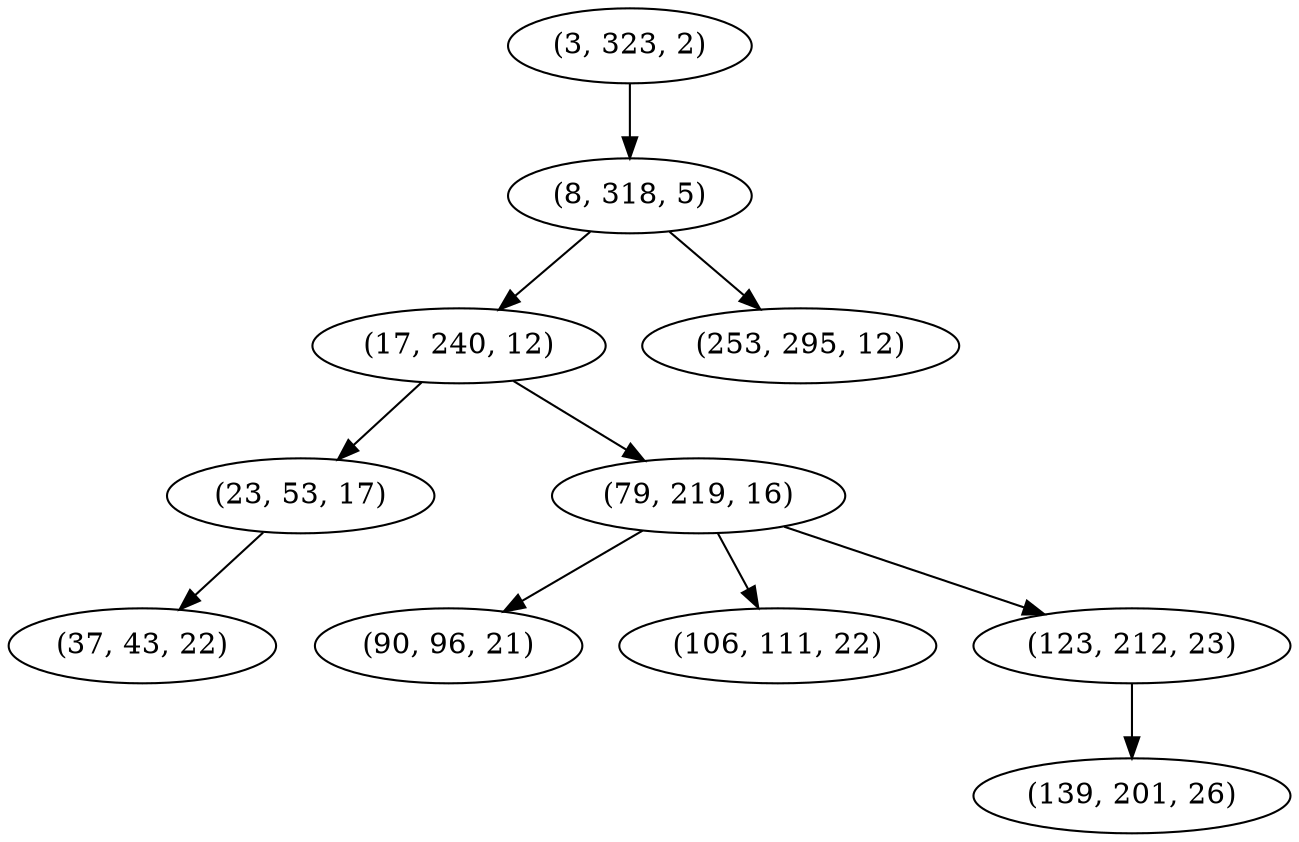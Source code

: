 digraph tree {
    "(3, 323, 2)";
    "(8, 318, 5)";
    "(17, 240, 12)";
    "(23, 53, 17)";
    "(37, 43, 22)";
    "(79, 219, 16)";
    "(90, 96, 21)";
    "(106, 111, 22)";
    "(123, 212, 23)";
    "(139, 201, 26)";
    "(253, 295, 12)";
    "(3, 323, 2)" -> "(8, 318, 5)";
    "(8, 318, 5)" -> "(17, 240, 12)";
    "(8, 318, 5)" -> "(253, 295, 12)";
    "(17, 240, 12)" -> "(23, 53, 17)";
    "(17, 240, 12)" -> "(79, 219, 16)";
    "(23, 53, 17)" -> "(37, 43, 22)";
    "(79, 219, 16)" -> "(90, 96, 21)";
    "(79, 219, 16)" -> "(106, 111, 22)";
    "(79, 219, 16)" -> "(123, 212, 23)";
    "(123, 212, 23)" -> "(139, 201, 26)";
}
